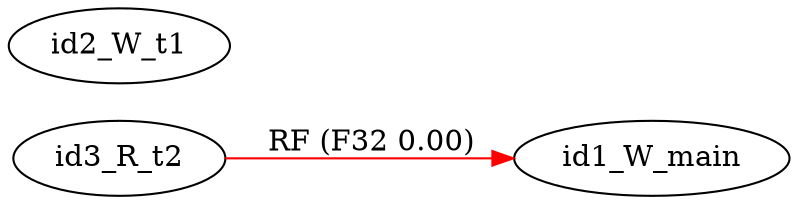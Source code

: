digraph memory_model {
rankdir=LR;
splines=true; esep=0.5;
id3_R_t2 -> id1_W_main [label = "RF (F32 0.00)", color="red"];
id1_W_main [pos="2.5,2!"]
id2_W_t1 [pos="0,0!"]
id3_R_t2 [pos="5,0!"]
}